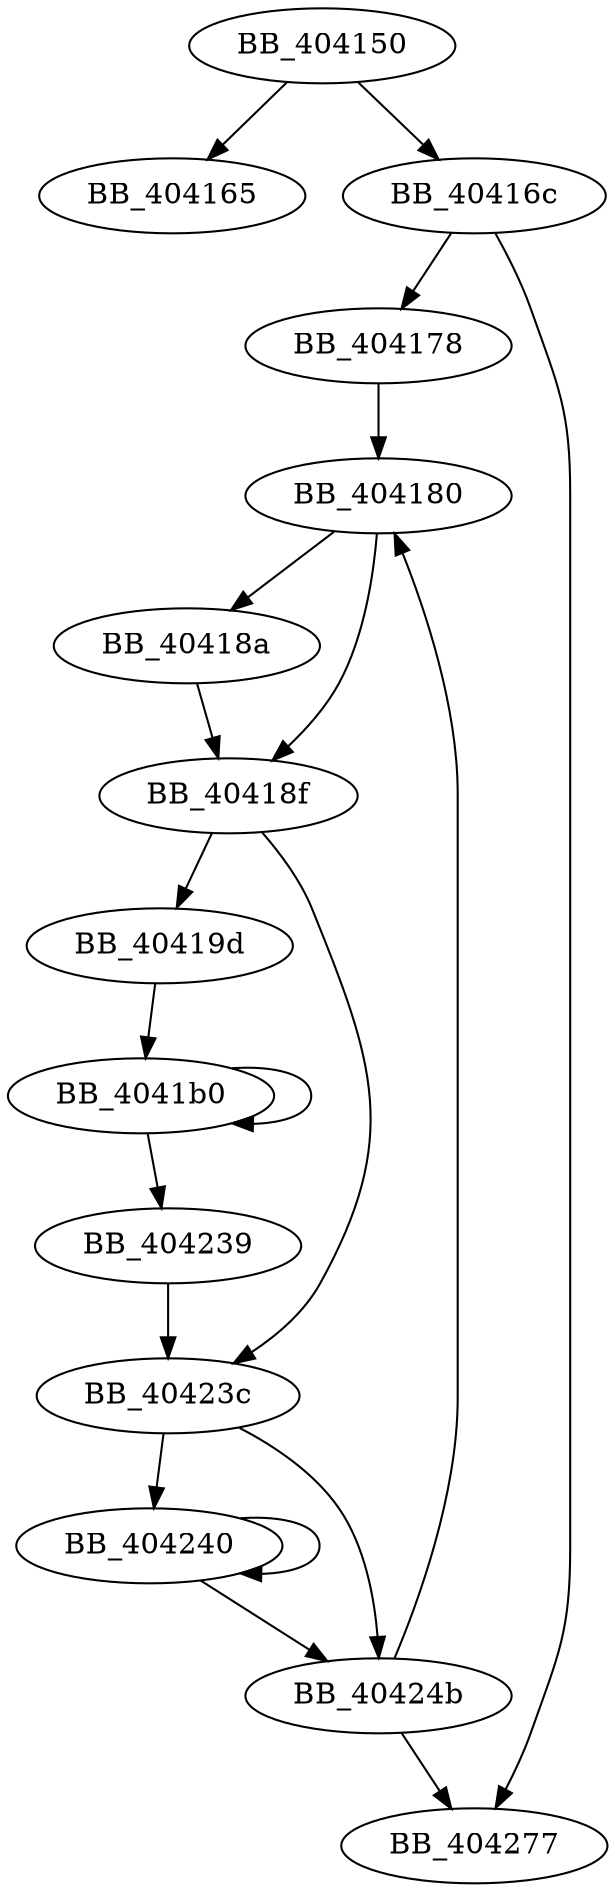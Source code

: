 DiGraph sub_404150{
BB_404150->BB_404165
BB_404150->BB_40416c
BB_40416c->BB_404178
BB_40416c->BB_404277
BB_404178->BB_404180
BB_404180->BB_40418a
BB_404180->BB_40418f
BB_40418a->BB_40418f
BB_40418f->BB_40419d
BB_40418f->BB_40423c
BB_40419d->BB_4041b0
BB_4041b0->BB_4041b0
BB_4041b0->BB_404239
BB_404239->BB_40423c
BB_40423c->BB_404240
BB_40423c->BB_40424b
BB_404240->BB_404240
BB_404240->BB_40424b
BB_40424b->BB_404180
BB_40424b->BB_404277
}

